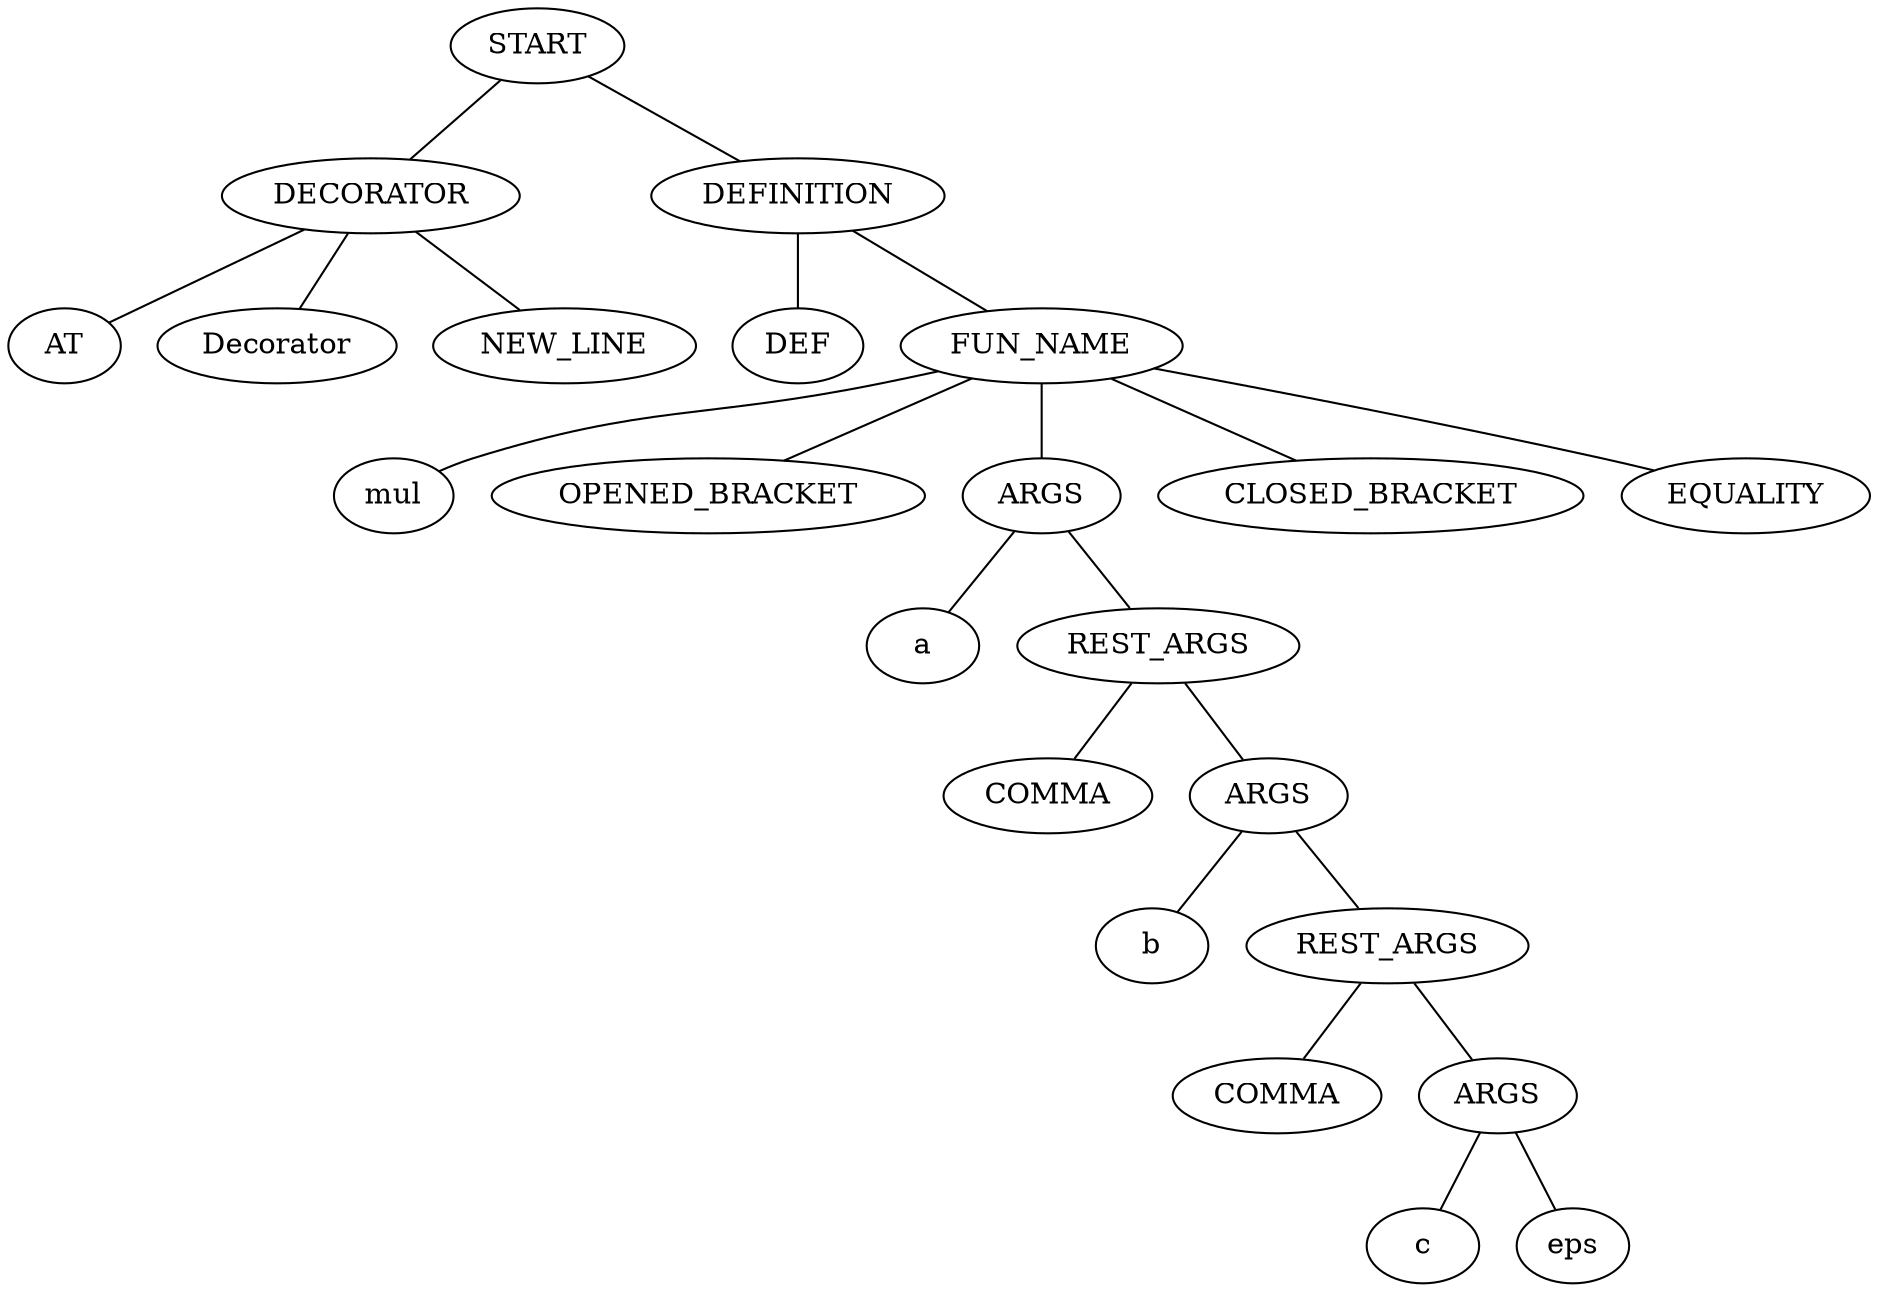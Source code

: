 graph ParserTree {
    NODE_1 [label = START];
    NODE_2 [label = DECORATOR];
    NODE_1 -- NODE_2
    NODE_3 [label = AT];
    NODE_2 -- NODE_3
    NODE_4 [label = Decorator];
    NODE_2 -- NODE_4
    NODE_5 [label = NEW_LINE];
    NODE_2 -- NODE_5
    NODE_6 [label = DEFINITION];
    NODE_1 -- NODE_6
    NODE_7 [label = DEF];
    NODE_6 -- NODE_7
    NODE_8 [label = FUN_NAME];
    NODE_6 -- NODE_8
    NODE_9 [label = mul];
    NODE_8 -- NODE_9
    NODE_10 [label = OPENED_BRACKET];
    NODE_8 -- NODE_10
    NODE_11 [label = ARGS];
    NODE_8 -- NODE_11
    NODE_12 [label = a];
    NODE_11 -- NODE_12
    NODE_13 [label = REST_ARGS];
    NODE_11 -- NODE_13
    NODE_14 [label = COMMA];
    NODE_13 -- NODE_14
    NODE_15 [label = ARGS];
    NODE_13 -- NODE_15
    NODE_16 [label = b];
    NODE_15 -- NODE_16
    NODE_17 [label = REST_ARGS];
    NODE_15 -- NODE_17
    NODE_18 [label = COMMA];
    NODE_17 -- NODE_18
    NODE_19 [label = ARGS];
    NODE_17 -- NODE_19
    NODE_20 [label = c];
    NODE_19 -- NODE_20
    NODE_21 [label = eps];
    NODE_19 -- NODE_21
    NODE_22 [label = CLOSED_BRACKET];
    NODE_8 -- NODE_22
    NODE_23 [label = EQUALITY];
    NODE_8 -- NODE_23
}